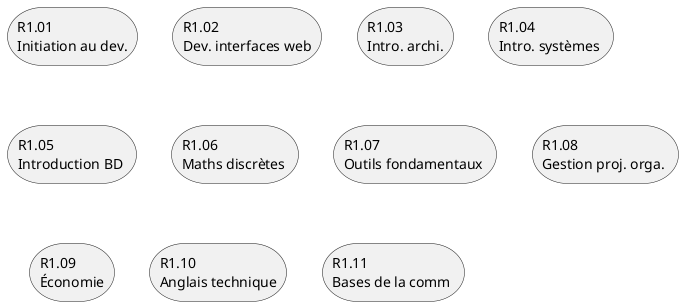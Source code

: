 @startuml ressources
'----------- Ressources
storage "R1.01\nInitiation au dev." as r11
storage "R1.02\nDev. interfaces web" as r12
storage "R1.03\nIntro. archi." as r13
storage "R1.04\nIntro. systèmes " as r14
storage "R1.05\nIntroduction BD " as r15
storage "R1.06\nMaths discrètes " as r16
storage "R1.07\nOutils fondamentaux " as r17
storage "R1.08\nGestion proj. orga. " as r18
storage "R1.09\nÉconomie" as r19
storage "R1.10\nAnglais technique" as r110
storage "R1.11\nBases de la comm " as r111
@enduml
